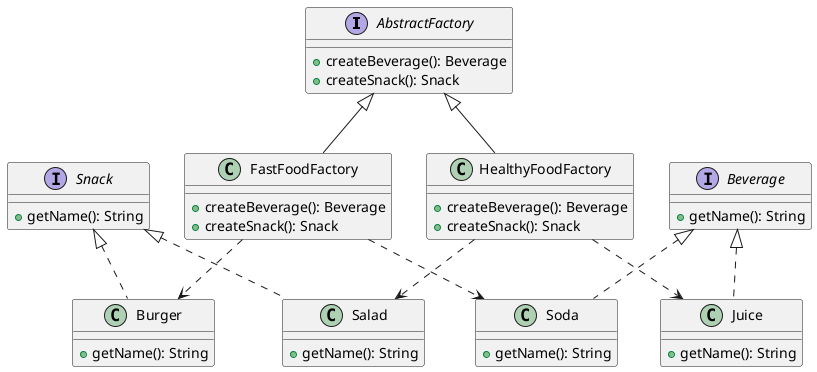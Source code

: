 @startuml
interface AbstractFactory {
    +createBeverage(): Beverage
    +createSnack(): Snack
}

interface Beverage {
    +getName(): String
}

interface Snack {
    +getName(): String
}

class FastFoodFactory {
    +createBeverage(): Beverage
    +createSnack(): Snack
}

class HealthyFoodFactory {
    +createBeverage(): Beverage
    +createSnack(): Snack
}

class Burger implements Snack {
    +getName(): String
}

class Salad implements Snack {
    +getName(): String
}

class Soda implements Beverage {
    +getName(): String
}

class Juice implements Beverage {
    +getName(): String
}

AbstractFactory <|-- FastFoodFactory
AbstractFactory <|-- HealthyFoodFactory

FastFoodFactory ..> Burger
FastFoodFactory ..> Soda

HealthyFoodFactory ..> Salad
HealthyFoodFactory ..> Juice

@enduml